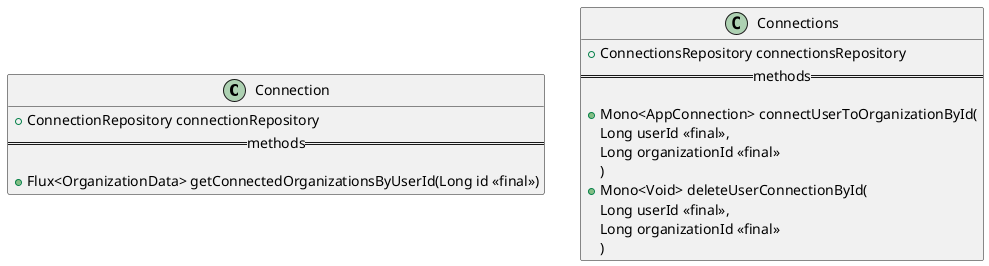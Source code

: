 @startuml ConnectionController
class Connection {
  + ConnectionRepository connectionRepository
  ==methods==

  + Flux<OrganizationData> getConnectedOrganizationsByUserId(Long id <<final>>)
}

class Connections {
  + ConnectionsRepository connectionsRepository
  ==methods==

  + Mono<AppConnection> connectUserToOrganizationById(
    Long userId <<final>>,
    Long organizationId <<final>>
    )
  + Mono<Void> deleteUserConnectionById(
    Long userId <<final>>,
    Long organizationId <<final>>
    )
}

@enduml

